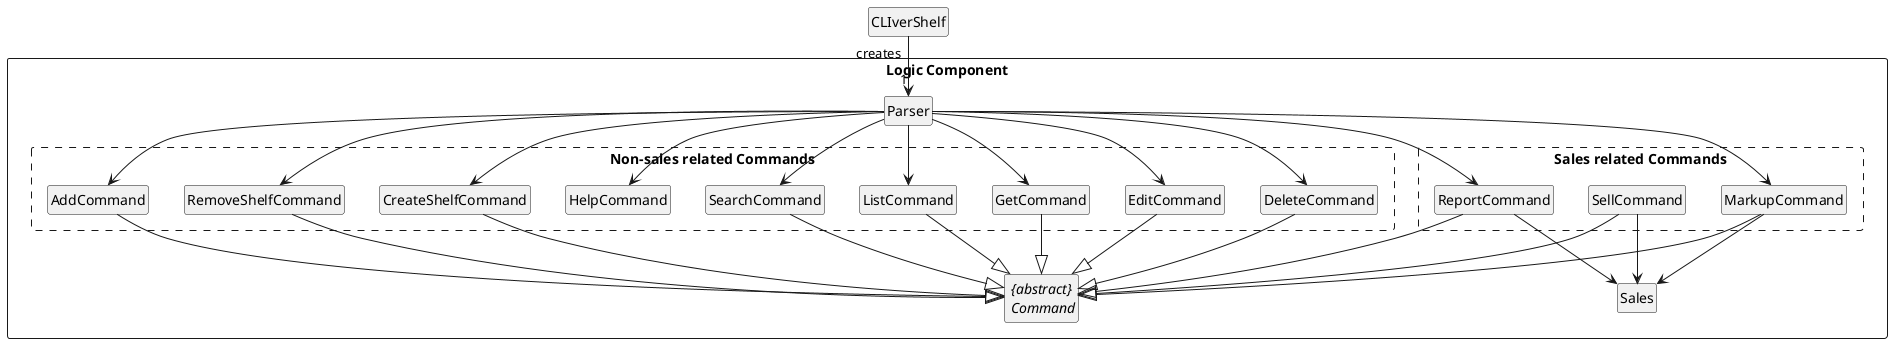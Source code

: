 @startuml
'https://plantuml.com/class-diagram
hide circle
skinparam classAttributeIconSize 0
hide empty members

class CLIverShelf

package "Logic Component" <<Rectangle>> {
    package "Non-sales related Commands" <<Rectangle>> #line.dashed{
        class CreateShelfCommand
        class RemoveShelfCommand
        class AddCommand
        class DeleteCommand
        class EditCommand
        class GetCommand
        class ListCommand
        class SearchCommand
        class HelpCommand
    }
    class Parser

    package "Sales related Commands" <<Rectangle>> #line.dashed{
        class SellCommand
        class ReportCommand
        class MarkupCommand
    }

    class Sales
    abstract class "{abstract}\n Command" as command

}

CLIverShelf "creates"--> "1" Parser

Parser --> CreateShelfCommand
Parser --> RemoveShelfCommand
Parser --> AddCommand
Parser --> DeleteCommand
Parser --> EditCommand
Parser --> GetCommand
Parser --> ListCommand
Parser --> SearchCommand

Parser --> ReportCommand
Parser --> MarkupCommand
Parser --> HelpCommand



CreateShelfCommand --|> command
RemoveShelfCommand --|> command
AddCommand --|> command
DeleteCommand --|> command
EditCommand --|> command
GetCommand --|> command
ListCommand --|> command
SearchCommand --|> command

SellCommand --|> command
SellCommand --> Sales
ReportCommand --|> command
ReportCommand --> Sales
MarkupCommand --|> command
MarkupCommand --> Sales
@enduml